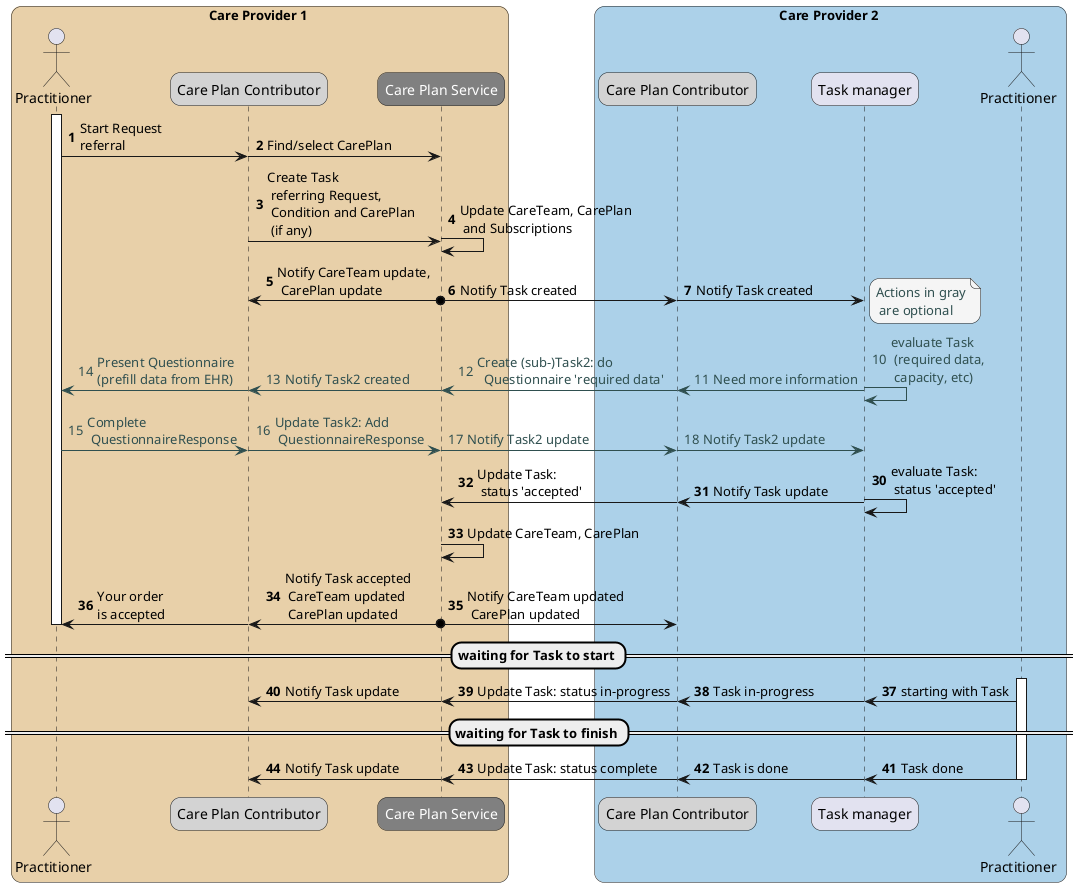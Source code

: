 @startuml overview-task-negotiation-1-2

skinparam roundcorner 20


!pragma teoz true

box Care Provider 1 #e8d0a9
    actor "Practitioner" as Practitioner1
    participant "Care Plan Contributor" as CPC1 #LightGray
    participant "<font color=white>Care Plan Service" as CPS #Gray
end box
box Care Provider 2 #acd1e9
     participant "Care Plan Contributor" as CPC2 #LightGray
    participant "Task manager" as EHR2
    actor "Practitioner" as Practitioner2
end box

activate Practitioner1
autonumber
Practitioner1 -> CPC1 : Start Request\nreferral
& CPC1 -> CPS : Find/select CarePlan

CPC1 -> CPS : Create Task\n referring Request,\n Condition and CarePlan\n (if any)
& CPS -> CPS  : Update CareTeam, CarePlan\n and Subscriptions
CPS o-> CPC1 : Notify CareTeam update,\n CarePlan update
& CPS o-> CPC2  : Notify Task created
& CPC2 -> EHR2  : Notify Task created
& note right EHR2 #WhiteSmoke
<color #DarkSlateGray>Actions in gray
 <color #DarkSlateGray>are optional
end note

autonumber 10 "<font color=DarkSlateGray>0"
 EHR2 -[#DarkSlateGray]> EHR2 : <color #DarkSlateGray>evaluate Task\n <color #DarkSlateGray>(required data,\n <color #DarkSlateGray>capacity, etc)
&EHR2 -[#DarkSlateGray]> CPC2 : <color #DarkSlateGray>Need more information
& CPC2 -[#DarkSlateGray]> CPS  : <color #DarkSlateGray>Create (sub-)Task2: do\n <color #DarkSlateGray> Questionnaire 'required data'
& CPS -[#DarkSlateGray]> CPC1 : <color #DarkSlateGray>Notify Task2 created
& CPC1 -[#DarkSlateGray]> Practitioner1 : <color #DarkSlateGray>Present Questionnaire\n<color #DarkSlateGray>(prefill data from EHR)

Practitioner1 -[#DarkSlateGray]> CPC1 : <color #DarkSlateGray>Complete\n <color #DarkSlateGray>QuestionnaireResponse
& CPC1 -[#DarkSlateGray]> CPS : <color #DarkSlateGray>Update Task2: Add\n <color #DarkSlateGray>QuestionnaireResponse
& CPS -[#DarkSlateGray]> CPC2 : <color #DarkSlateGray>Notify Task2 update
& CPC2 -[#DarkSlateGray]> EHR2 : <color #DarkSlateGray>Notify Task2 update

' autonumber 20 "<font color=DarkSlateGray>0"
' EHR2 -[#DarkSlateGray]> EHR2 : <color #DarkSlateGray>evaluate Task\n <color #DarkSlateGray>(required data,\n <color #DarkSlateGray>capacity, etc)
' & EHR2 -[#DarkSlateGray]> CPC2 : <color #DarkSlateGray>need patient\n <color #DarkSlateGray>contact details
' & CPC2 -[#DarkSlateGray]> CPS : <color #DarkSlateGray>Create (sub-)Task3: \n <color #DarkSlateGray>status 'ready',\n <color #DarkSlateGray> Questionnaire patient\n <color #DarkSlateGray>contact details in Task3.input
' & CPS -[#DarkSlateGray]> CPC1 :<color #DarkSlateGray>Notify Task3 created
' & CPC1 -[#DarkSlateGray]> Practitioner1 : <color #DarkSlateGray>Present Questionnaire\n<color #DarkSlateGray>(prefill data from EHR)

' Practitioner1 -[#DarkSlateGray]> CPC1 : <color #DarkSlateGray>Complete\n <color #DarkSlateGray>QuestionnaireResponse
' & CPC1 -[#DarkSlateGray]> CPS : <color #DarkSlateGray>Update Task3: \n <color #DarkSlateGray>status 'completed', Add\n <color #DarkSlateGray>QuestionnaireResponse\n <color #DarkSlateGray>to Task3.output
' & CPS -[#DarkSlateGray]> CPC2 : <color #DarkSlateGray>Notify Task3 update
' & CPC2 -[#DarkSlateGray]> EHR2 : <color #DarkSlateGray>Notify Task3 update

autonumber 30
EHR2 -> EHR2 : evaluate Task:\n status 'accepted'
& EHR2 -> CPC2 : Notify Task update
& CPC2 -> CPS : Update Task: \n status 'accepted'
CPS -> CPS  : Update CareTeam, CarePlan
CPS o-> CPC1 :Notify Task accepted\n CareTeam updated\n CarePlan updated
& CPS o-> CPC2 :Notify CareTeam updated\n CarePlan updated
& CPC1 -> Practitioner1 : Your order \nis accepted
deactivate Practitioner1

== waiting for Task to start ==
activate Practitioner2
Practitioner2 -> EHR2 : starting with Task
& EHR2 -> CPC2 : Task in-progress
& CPC2 -> CPS : Update Task: status in-progress
& CPS -> CPC1 : Notify Task update

== waiting for Task to finish ==
Practitioner2 -> EHR2 : Task done
& EHR2 -> CPC2 : Task is done
& CPC2 -> CPS : Update Task: status complete
& CPS -> CPC1 : Notify Task update
deactivate Practitioner2
@enduml
